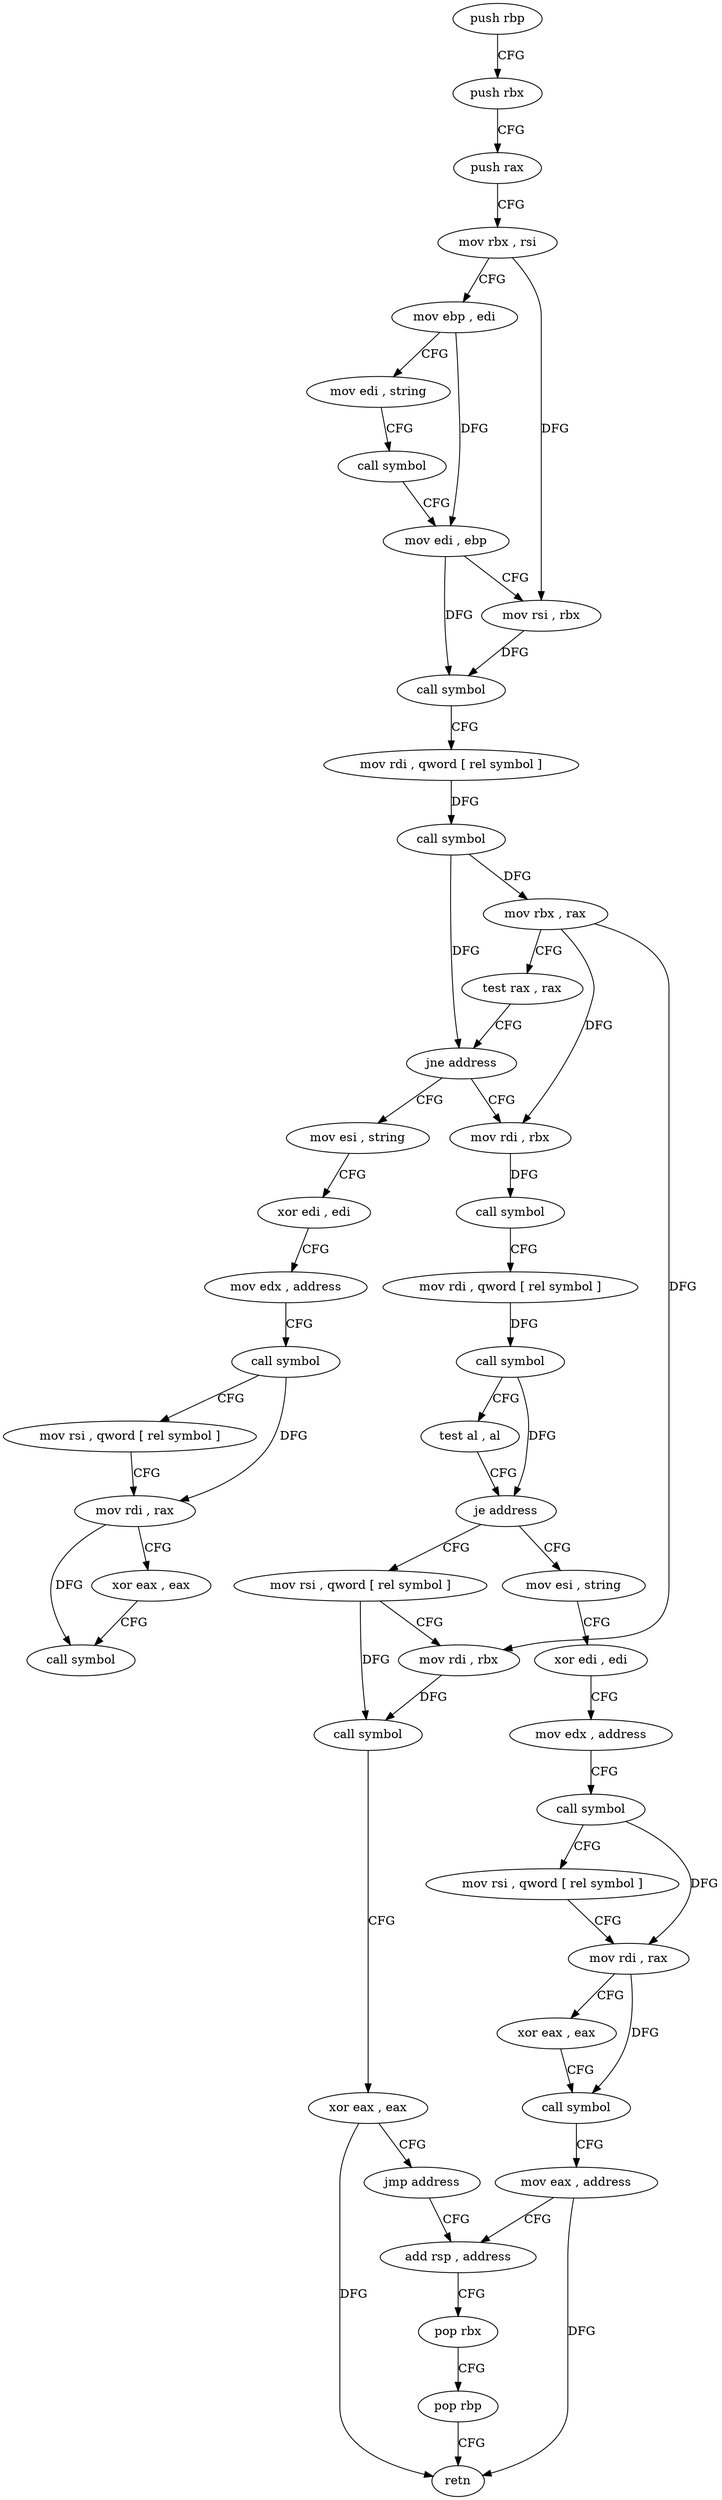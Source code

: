 digraph "func" {
"4215936" [label = "push rbp" ]
"4215937" [label = "push rbx" ]
"4215938" [label = "push rax" ]
"4215939" [label = "mov rbx , rsi" ]
"4215942" [label = "mov ebp , edi" ]
"4215944" [label = "mov edi , string" ]
"4215949" [label = "call symbol" ]
"4215954" [label = "mov edi , ebp" ]
"4215956" [label = "mov rsi , rbx" ]
"4215959" [label = "call symbol" ]
"4215964" [label = "mov rdi , qword [ rel symbol ]" ]
"4215971" [label = "call symbol" ]
"4215976" [label = "mov rbx , rax" ]
"4215979" [label = "test rax , rax" ]
"4215982" [label = "jne address" ]
"4216018" [label = "mov rdi , rbx" ]
"4215984" [label = "mov esi , string" ]
"4216021" [label = "call symbol" ]
"4216026" [label = "mov rdi , qword [ rel symbol ]" ]
"4216033" [label = "call symbol" ]
"4216038" [label = "test al , al" ]
"4216040" [label = "je address" ]
"4216061" [label = "mov esi , string" ]
"4216042" [label = "mov rsi , qword [ rel symbol ]" ]
"4215989" [label = "xor edi , edi" ]
"4215991" [label = "mov edx , address" ]
"4215996" [label = "call symbol" ]
"4216001" [label = "mov rsi , qword [ rel symbol ]" ]
"4216008" [label = "mov rdi , rax" ]
"4216011" [label = "xor eax , eax" ]
"4216013" [label = "call symbol" ]
"4216066" [label = "xor edi , edi" ]
"4216068" [label = "mov edx , address" ]
"4216073" [label = "call symbol" ]
"4216078" [label = "mov rsi , qword [ rel symbol ]" ]
"4216085" [label = "mov rdi , rax" ]
"4216088" [label = "xor eax , eax" ]
"4216090" [label = "call symbol" ]
"4216095" [label = "mov eax , address" ]
"4216100" [label = "add rsp , address" ]
"4216049" [label = "mov rdi , rbx" ]
"4216052" [label = "call symbol" ]
"4216057" [label = "xor eax , eax" ]
"4216059" [label = "jmp address" ]
"4216104" [label = "pop rbx" ]
"4216105" [label = "pop rbp" ]
"4216106" [label = "retn" ]
"4215936" -> "4215937" [ label = "CFG" ]
"4215937" -> "4215938" [ label = "CFG" ]
"4215938" -> "4215939" [ label = "CFG" ]
"4215939" -> "4215942" [ label = "CFG" ]
"4215939" -> "4215956" [ label = "DFG" ]
"4215942" -> "4215944" [ label = "CFG" ]
"4215942" -> "4215954" [ label = "DFG" ]
"4215944" -> "4215949" [ label = "CFG" ]
"4215949" -> "4215954" [ label = "CFG" ]
"4215954" -> "4215956" [ label = "CFG" ]
"4215954" -> "4215959" [ label = "DFG" ]
"4215956" -> "4215959" [ label = "DFG" ]
"4215959" -> "4215964" [ label = "CFG" ]
"4215964" -> "4215971" [ label = "DFG" ]
"4215971" -> "4215976" [ label = "DFG" ]
"4215971" -> "4215982" [ label = "DFG" ]
"4215976" -> "4215979" [ label = "CFG" ]
"4215976" -> "4216018" [ label = "DFG" ]
"4215976" -> "4216049" [ label = "DFG" ]
"4215979" -> "4215982" [ label = "CFG" ]
"4215982" -> "4216018" [ label = "CFG" ]
"4215982" -> "4215984" [ label = "CFG" ]
"4216018" -> "4216021" [ label = "DFG" ]
"4215984" -> "4215989" [ label = "CFG" ]
"4216021" -> "4216026" [ label = "CFG" ]
"4216026" -> "4216033" [ label = "DFG" ]
"4216033" -> "4216038" [ label = "CFG" ]
"4216033" -> "4216040" [ label = "DFG" ]
"4216038" -> "4216040" [ label = "CFG" ]
"4216040" -> "4216061" [ label = "CFG" ]
"4216040" -> "4216042" [ label = "CFG" ]
"4216061" -> "4216066" [ label = "CFG" ]
"4216042" -> "4216049" [ label = "CFG" ]
"4216042" -> "4216052" [ label = "DFG" ]
"4215989" -> "4215991" [ label = "CFG" ]
"4215991" -> "4215996" [ label = "CFG" ]
"4215996" -> "4216001" [ label = "CFG" ]
"4215996" -> "4216008" [ label = "DFG" ]
"4216001" -> "4216008" [ label = "CFG" ]
"4216008" -> "4216011" [ label = "CFG" ]
"4216008" -> "4216013" [ label = "DFG" ]
"4216011" -> "4216013" [ label = "CFG" ]
"4216066" -> "4216068" [ label = "CFG" ]
"4216068" -> "4216073" [ label = "CFG" ]
"4216073" -> "4216078" [ label = "CFG" ]
"4216073" -> "4216085" [ label = "DFG" ]
"4216078" -> "4216085" [ label = "CFG" ]
"4216085" -> "4216088" [ label = "CFG" ]
"4216085" -> "4216090" [ label = "DFG" ]
"4216088" -> "4216090" [ label = "CFG" ]
"4216090" -> "4216095" [ label = "CFG" ]
"4216095" -> "4216100" [ label = "CFG" ]
"4216095" -> "4216106" [ label = "DFG" ]
"4216100" -> "4216104" [ label = "CFG" ]
"4216049" -> "4216052" [ label = "DFG" ]
"4216052" -> "4216057" [ label = "CFG" ]
"4216057" -> "4216059" [ label = "CFG" ]
"4216057" -> "4216106" [ label = "DFG" ]
"4216059" -> "4216100" [ label = "CFG" ]
"4216104" -> "4216105" [ label = "CFG" ]
"4216105" -> "4216106" [ label = "CFG" ]
}
